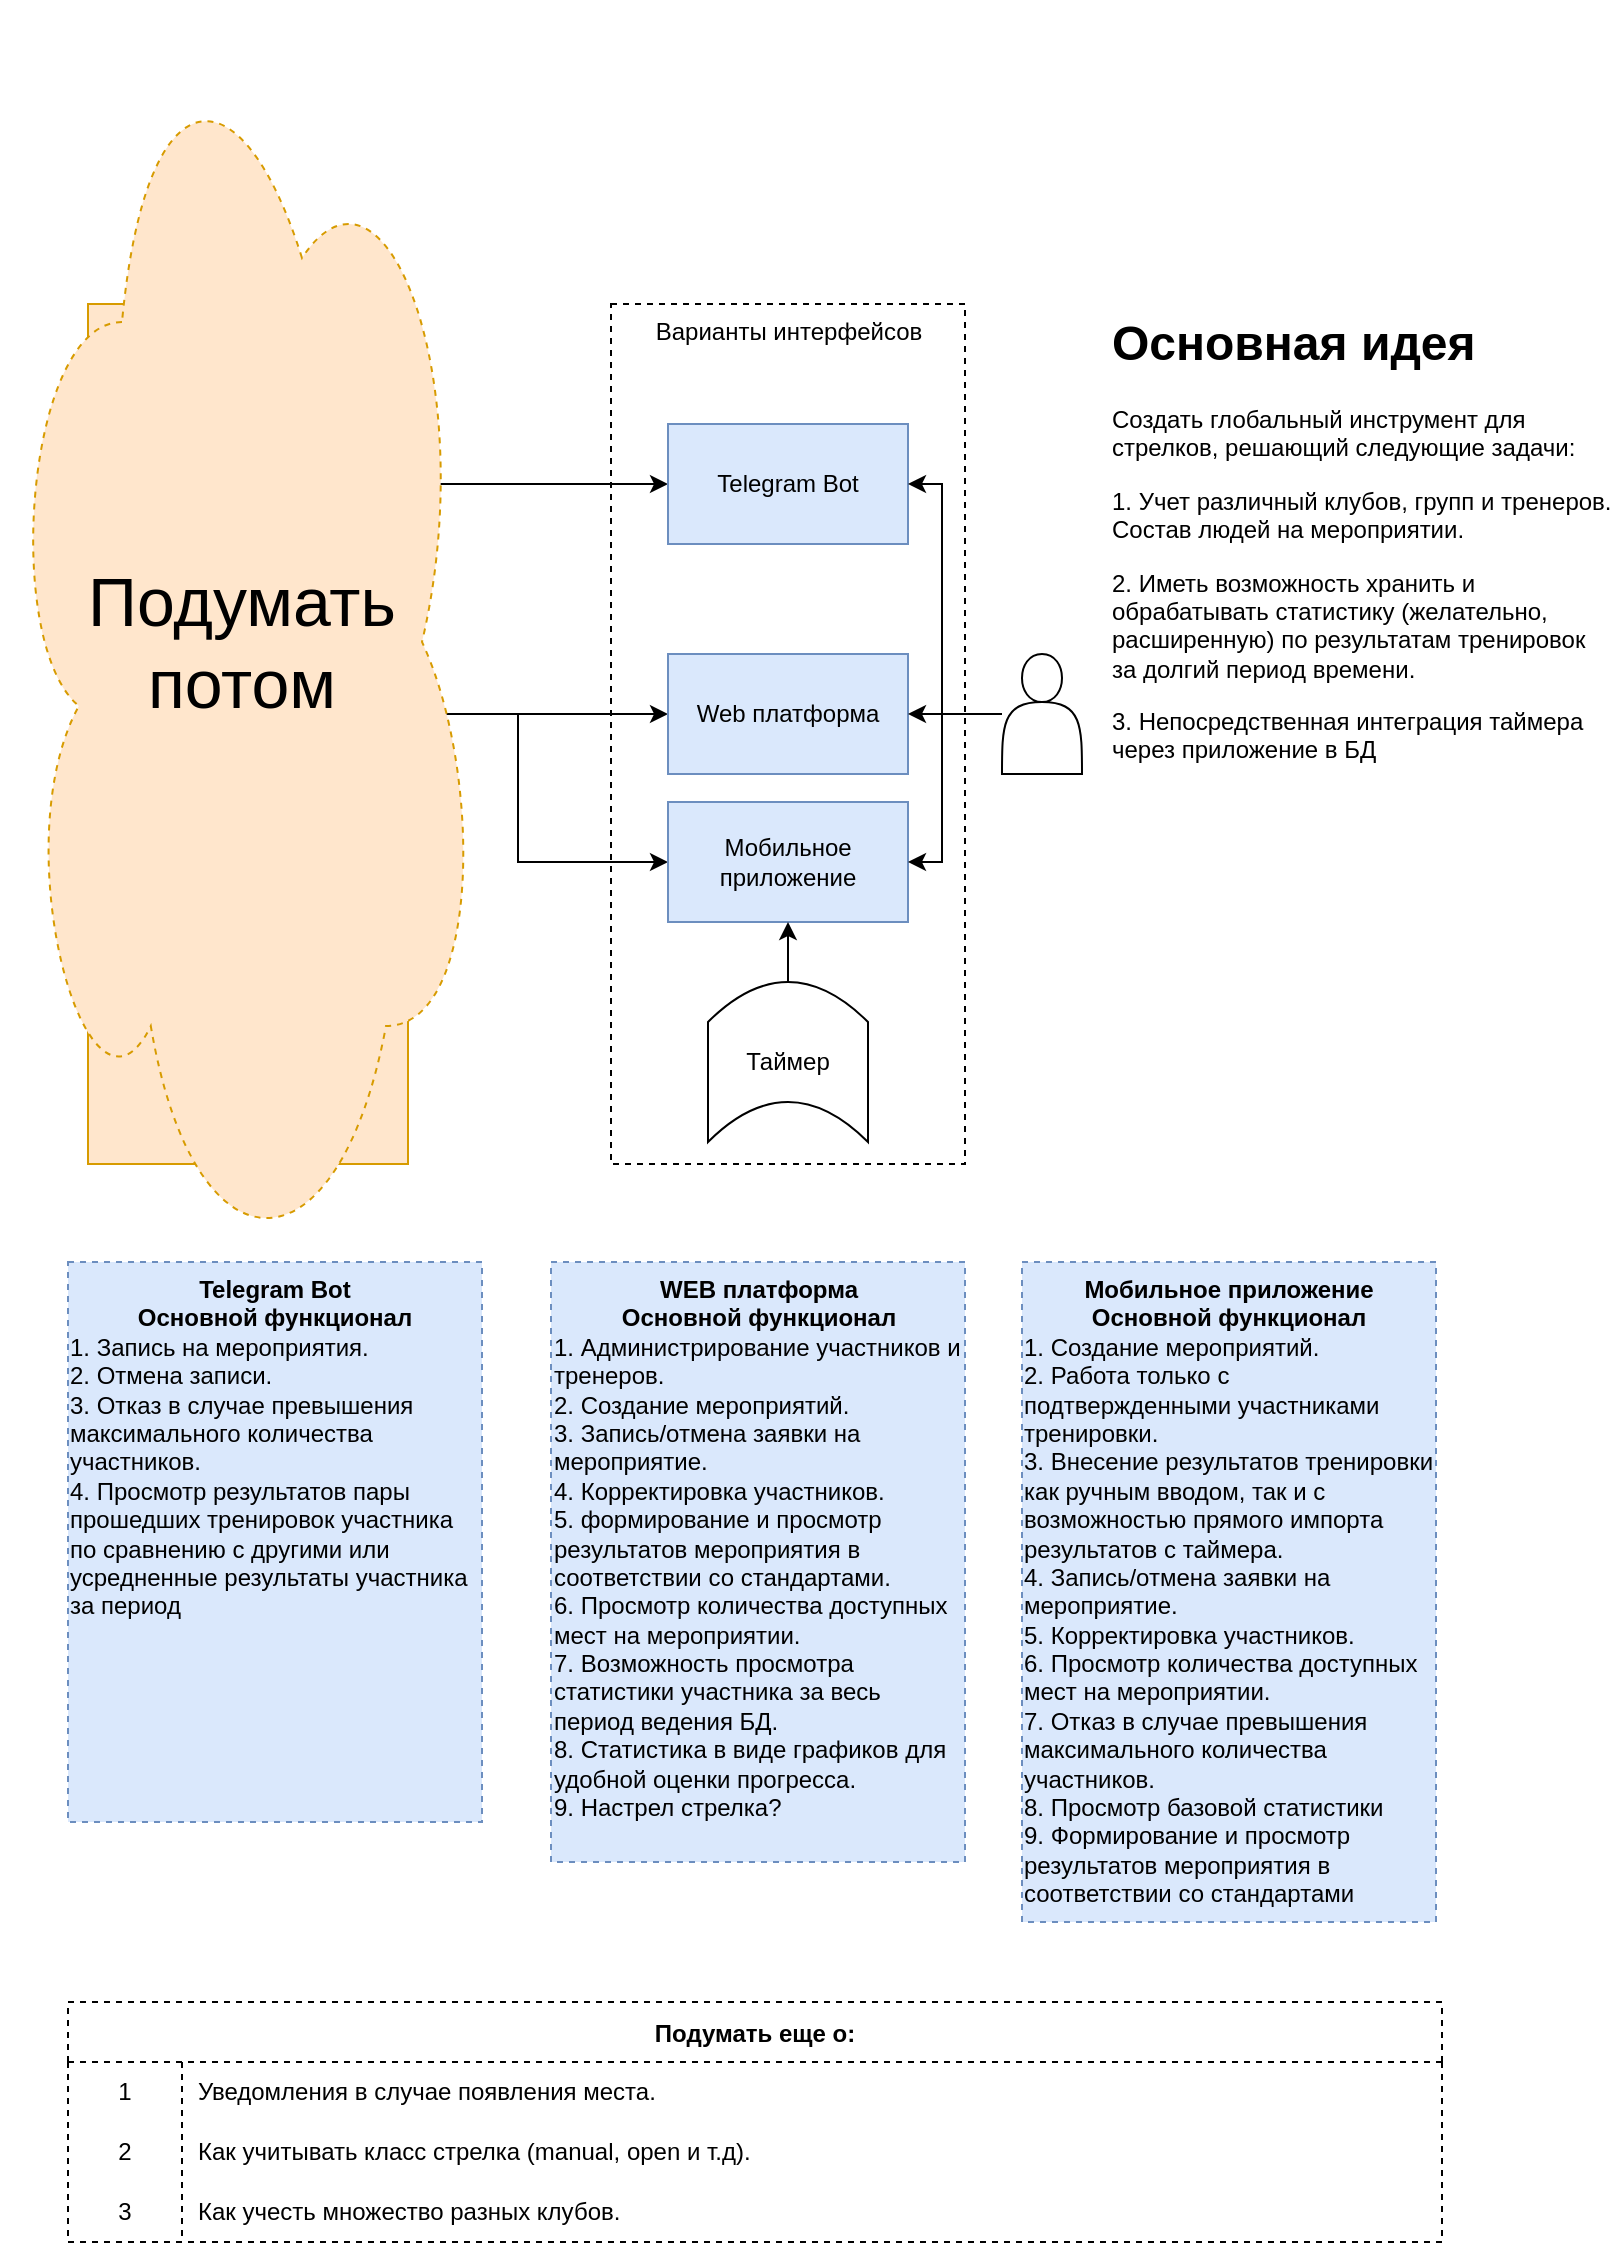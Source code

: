 <mxfile version="17.4.6" type="github">
  <diagram id="_q33SbV-KLLzqtAGZ__H" name="Page-1">
    <mxGraphModel dx="1775" dy="1639" grid="1" gridSize="10" guides="1" tooltips="1" connect="1" arrows="1" fold="1" page="1" pageScale="1" pageWidth="827" pageHeight="1169" math="0" shadow="0">
      <root>
        <mxCell id="0" />
        <mxCell id="1" parent="0" />
        <mxCell id="HqeZ5SK1sk_XmQb17yH1-7" value="Варианты интерфейсов" style="rounded=0;whiteSpace=wrap;html=1;fillColor=none;dashed=1;verticalAlign=top;" vertex="1" parent="1">
          <mxGeometry x="294.5" y="21" width="177" height="430" as="geometry" />
        </mxCell>
        <mxCell id="RniRuEI-LTQgacXBKd7i-3" value="&lt;font style=&quot;font-size: 14px&quot;&gt;Сервер&lt;br&gt;Программа&lt;br&gt;&lt;/font&gt;" style="rounded=0;whiteSpace=wrap;html=1;fillColor=#ffe6cc;strokeColor=#d79b00;align=center;labelPosition=center;verticalLabelPosition=middle;verticalAlign=top;" parent="1" vertex="1">
          <mxGeometry x="33" y="21" width="160" height="430" as="geometry" />
        </mxCell>
        <mxCell id="RniRuEI-LTQgacXBKd7i-1" value="BD" style="strokeWidth=2;html=1;shape=mxgraph.flowchart.database;whiteSpace=wrap;" parent="1" vertex="1">
          <mxGeometry x="83" y="351" width="60" height="60" as="geometry" />
        </mxCell>
        <mxCell id="nMpIwDlWurfUDYqlEkx1-2" style="edgeStyle=orthogonalEdgeStyle;rounded=0;orthogonalLoop=1;jettySize=auto;html=1;entryX=1;entryY=0.5;entryDx=0;entryDy=0;startArrow=classic;startFill=1;" parent="1" source="nMpIwDlWurfUDYqlEkx1-1" target="nMpIwDlWurfUDYqlEkx1-3" edge="1">
          <mxGeometry relative="1" as="geometry" />
        </mxCell>
        <mxCell id="nMpIwDlWurfUDYqlEkx1-1" value="Telegram Bot" style="rounded=0;whiteSpace=wrap;html=1;fillColor=#dae8fc;strokeColor=#6c8ebf;" parent="1" vertex="1">
          <mxGeometry x="323" y="81" width="120" height="60" as="geometry" />
        </mxCell>
        <mxCell id="nMpIwDlWurfUDYqlEkx1-5" style="edgeStyle=orthogonalEdgeStyle;rounded=0;orthogonalLoop=1;jettySize=auto;html=1;entryX=0.5;entryY=0;entryDx=0;entryDy=0;startArrow=classic;startFill=1;" parent="1" source="nMpIwDlWurfUDYqlEkx1-3" target="nMpIwDlWurfUDYqlEkx1-4" edge="1">
          <mxGeometry relative="1" as="geometry" />
        </mxCell>
        <mxCell id="nMpIwDlWurfUDYqlEkx1-3" value="Telegram Web" style="rounded=0;whiteSpace=wrap;html=1;" parent="1" vertex="1">
          <mxGeometry x="53" y="81" width="120" height="60" as="geometry" />
        </mxCell>
        <mxCell id="nMpIwDlWurfUDYqlEkx1-6" style="edgeStyle=orthogonalEdgeStyle;rounded=0;orthogonalLoop=1;jettySize=auto;html=1;entryX=0.5;entryY=0;entryDx=0;entryDy=0;entryPerimeter=0;startArrow=classic;startFill=1;" parent="1" source="nMpIwDlWurfUDYqlEkx1-4" target="RniRuEI-LTQgacXBKd7i-1" edge="1">
          <mxGeometry relative="1" as="geometry" />
        </mxCell>
        <mxCell id="nMpIwDlWurfUDYqlEkx1-4" value="API" style="rounded=0;whiteSpace=wrap;html=1;" parent="1" vertex="1">
          <mxGeometry x="53" y="196" width="120" height="60" as="geometry" />
        </mxCell>
        <mxCell id="nMpIwDlWurfUDYqlEkx1-8" style="edgeStyle=orthogonalEdgeStyle;rounded=0;orthogonalLoop=1;jettySize=auto;html=1;endArrow=classic;endFill=1;startArrow=classic;startFill=1;" parent="1" source="nMpIwDlWurfUDYqlEkx1-7" target="nMpIwDlWurfUDYqlEkx1-4" edge="1">
          <mxGeometry relative="1" as="geometry" />
        </mxCell>
        <mxCell id="nMpIwDlWurfUDYqlEkx1-7" value="Web платформа" style="rounded=0;whiteSpace=wrap;html=1;fillColor=#dae8fc;strokeColor=#6c8ebf;" parent="1" vertex="1">
          <mxGeometry x="323" y="196" width="120" height="60" as="geometry" />
        </mxCell>
        <mxCell id="nMpIwDlWurfUDYqlEkx1-10" style="edgeStyle=orthogonalEdgeStyle;rounded=0;orthogonalLoop=1;jettySize=auto;html=1;entryX=1;entryY=0.5;entryDx=0;entryDy=0;startArrow=classic;startFill=1;" parent="1" source="nMpIwDlWurfUDYqlEkx1-9" target="nMpIwDlWurfUDYqlEkx1-4" edge="1">
          <mxGeometry relative="1" as="geometry" />
        </mxCell>
        <mxCell id="nMpIwDlWurfUDYqlEkx1-9" value="Мобильное приложение" style="rounded=0;whiteSpace=wrap;html=1;fillColor=#dae8fc;strokeColor=#6c8ebf;" parent="1" vertex="1">
          <mxGeometry x="323" y="270" width="120" height="60" as="geometry" />
        </mxCell>
        <mxCell id="nMpIwDlWurfUDYqlEkx1-11" style="edgeStyle=orthogonalEdgeStyle;rounded=0;orthogonalLoop=1;jettySize=auto;html=1;exitX=0.5;exitY=1;exitDx=0;exitDy=0;" parent="1" source="nMpIwDlWurfUDYqlEkx1-1" target="nMpIwDlWurfUDYqlEkx1-1" edge="1">
          <mxGeometry relative="1" as="geometry" />
        </mxCell>
        <mxCell id="nMpIwDlWurfUDYqlEkx1-15" style="edgeStyle=orthogonalEdgeStyle;rounded=0;orthogonalLoop=1;jettySize=auto;html=1;entryX=0.5;entryY=1;entryDx=0;entryDy=0;" parent="1" source="nMpIwDlWurfUDYqlEkx1-14" target="nMpIwDlWurfUDYqlEkx1-9" edge="1">
          <mxGeometry relative="1" as="geometry" />
        </mxCell>
        <mxCell id="nMpIwDlWurfUDYqlEkx1-14" value="Таймер" style="shape=dataStorage;whiteSpace=wrap;html=1;fixedSize=1;direction=south;" parent="1" vertex="1">
          <mxGeometry x="343" y="360" width="80" height="80" as="geometry" />
        </mxCell>
        <mxCell id="HqeZ5SK1sk_XmQb17yH1-2" style="edgeStyle=orthogonalEdgeStyle;rounded=0;orthogonalLoop=1;jettySize=auto;html=1;entryX=1;entryY=0.5;entryDx=0;entryDy=0;startArrow=none;startFill=0;endArrow=classic;endFill=1;" edge="1" parent="1" source="HqeZ5SK1sk_XmQb17yH1-1" target="nMpIwDlWurfUDYqlEkx1-1">
          <mxGeometry relative="1" as="geometry">
            <Array as="points">
              <mxPoint x="460" y="226" />
              <mxPoint x="460" y="111" />
            </Array>
          </mxGeometry>
        </mxCell>
        <mxCell id="HqeZ5SK1sk_XmQb17yH1-4" style="edgeStyle=orthogonalEdgeStyle;rounded=0;orthogonalLoop=1;jettySize=auto;html=1;entryX=1;entryY=0.5;entryDx=0;entryDy=0;startArrow=none;startFill=0;endArrow=classic;endFill=1;" edge="1" parent="1" source="HqeZ5SK1sk_XmQb17yH1-1" target="nMpIwDlWurfUDYqlEkx1-7">
          <mxGeometry relative="1" as="geometry" />
        </mxCell>
        <mxCell id="HqeZ5SK1sk_XmQb17yH1-5" style="edgeStyle=orthogonalEdgeStyle;rounded=0;orthogonalLoop=1;jettySize=auto;html=1;entryX=1;entryY=0.5;entryDx=0;entryDy=0;startArrow=none;startFill=0;endArrow=classic;endFill=1;" edge="1" parent="1" source="HqeZ5SK1sk_XmQb17yH1-1" target="nMpIwDlWurfUDYqlEkx1-9">
          <mxGeometry relative="1" as="geometry">
            <Array as="points">
              <mxPoint x="460" y="226" />
              <mxPoint x="460" y="300" />
            </Array>
          </mxGeometry>
        </mxCell>
        <mxCell id="HqeZ5SK1sk_XmQb17yH1-1" value="" style="shape=actor;whiteSpace=wrap;html=1;" vertex="1" parent="1">
          <mxGeometry x="490" y="196" width="40" height="60" as="geometry" />
        </mxCell>
        <mxCell id="HqeZ5SK1sk_XmQb17yH1-9" value="&lt;h1&gt;Основная идея&lt;/h1&gt;&lt;p&gt;Создать глобальный инструмент для стрелков, решающий следующие задачи:&lt;/p&gt;&lt;p&gt;1. Учет различный клубов, групп и тренеров. Состав людей на мероприятии.&lt;/p&gt;&lt;p&gt;2. Иметь возможность хранить и обрабатывать статистику (желательно, расширенную) по результатам тренировок за долгий период времени.&lt;/p&gt;&lt;p&gt;3. Непосредственная интеграция таймера через приложение в БД&amp;nbsp;&lt;/p&gt;" style="text;html=1;strokeColor=none;fillColor=none;spacing=5;spacingTop=-20;whiteSpace=wrap;overflow=hidden;rounded=0;dashed=1;" vertex="1" parent="1">
          <mxGeometry x="540" y="21" width="260" height="269" as="geometry" />
        </mxCell>
        <mxCell id="HqeZ5SK1sk_XmQb17yH1-13" value="&lt;b&gt;Telegram Bot&lt;br&gt;Основной функционал&lt;/b&gt;&lt;br&gt;&lt;div style=&quot;text-align: left&quot;&gt;&lt;span&gt;1. Запись на мероприятия.&lt;/span&gt;&lt;/div&gt;&lt;div style=&quot;text-align: left&quot;&gt;&lt;span&gt;2. Отмена записи.&lt;/span&gt;&lt;/div&gt;&lt;div style=&quot;text-align: left&quot;&gt;&lt;span&gt;3. Отказ в случае превышения максимального количества участников.&lt;/span&gt;&lt;/div&gt;&lt;div style=&quot;text-align: left&quot;&gt;&lt;span&gt;4. Просмотр результатов пары прошедших тренировок участника по сравнению с другими или усредненные результаты участника за период&lt;/span&gt;&lt;/div&gt;" style="rounded=0;whiteSpace=wrap;html=1;dashed=1;fillColor=#dae8fc;strokeColor=#6c8ebf;verticalAlign=top;" vertex="1" parent="1">
          <mxGeometry x="23" y="500" width="207" height="280" as="geometry" />
        </mxCell>
        <mxCell id="HqeZ5SK1sk_XmQb17yH1-15" value="&lt;b&gt;WEB платформа&lt;br&gt;Основной функционал&lt;/b&gt;&lt;br&gt;&lt;div style=&quot;text-align: left&quot;&gt;&lt;span&gt;1. Администрирование участников и тренеров.&lt;/span&gt;&lt;/div&gt;&lt;div style=&quot;text-align: left&quot;&gt;&lt;span&gt;2. Создание мероприятий.&lt;/span&gt;&lt;/div&gt;&lt;div style=&quot;text-align: left&quot;&gt;&lt;span&gt;3. Запись/отмена заявки на мероприятие.&lt;/span&gt;&lt;/div&gt;&lt;div style=&quot;text-align: left&quot;&gt;&lt;span&gt;4. Корректировка участников.&lt;/span&gt;&lt;/div&gt;&lt;div style=&quot;text-align: left&quot;&gt;&lt;span&gt;5.&amp;nbsp;&lt;/span&gt;&lt;span&gt;формирование и просмотр результатов мероприятия в соответствии со стандартами.&lt;/span&gt;&lt;/div&gt;&lt;div style=&quot;text-align: left&quot;&gt;&lt;span&gt;6. Просмотр количества доступных мест на мероприятии.&lt;/span&gt;&lt;/div&gt;&lt;div style=&quot;text-align: left&quot;&gt;&lt;span&gt;7. Возможность просмотра статистики участника за весь период&amp;nbsp;ведения БД.&lt;/span&gt;&lt;/div&gt;&lt;div style=&quot;text-align: left&quot;&gt;&lt;span&gt;8. Статистика в виде графиков для удобной оценки прогресса.&lt;/span&gt;&lt;/div&gt;&lt;div style=&quot;text-align: left&quot;&gt;&lt;span&gt;9. Настрел стрелка?&lt;/span&gt;&lt;/div&gt;&lt;div style=&quot;text-align: left&quot;&gt;&lt;span&gt;&lt;br&gt;&lt;/span&gt;&lt;/div&gt;" style="rounded=0;whiteSpace=wrap;html=1;dashed=1;fillColor=#dae8fc;strokeColor=#6c8ebf;verticalAlign=top;" vertex="1" parent="1">
          <mxGeometry x="264.5" y="500" width="207" height="300" as="geometry" />
        </mxCell>
        <mxCell id="HqeZ5SK1sk_XmQb17yH1-16" value="&lt;b&gt;Мобильное приложение&lt;br&gt;Основной функционал&lt;/b&gt;&lt;br&gt;&lt;div style=&quot;text-align: left&quot;&gt;&lt;span&gt;1.&amp;nbsp;&lt;/span&gt;&lt;span&gt;Создание мероприятий.&lt;/span&gt;&lt;/div&gt;&lt;div style=&quot;text-align: left&quot;&gt;&lt;span&gt;2. Работа только с подтвержденными участниками тренировки.&lt;/span&gt;&lt;/div&gt;&lt;div style=&quot;text-align: left&quot;&gt;&lt;span&gt;3. Внесение результатов тренировки как ручным вводом, так и с возможностью прямого импорта результатов с таймера.&lt;/span&gt;&lt;/div&gt;&lt;div style=&quot;text-align: left&quot;&gt;&lt;span&gt;4. Запись/отмена заявки на мероприятие.&lt;/span&gt;&lt;/div&gt;&lt;div style=&quot;text-align: left&quot;&gt;&lt;span&gt;5. Корректировка участников.&lt;/span&gt;&lt;/div&gt;&lt;div style=&quot;text-align: left&quot;&gt;&lt;span&gt;6. Просмотр количества доступных мест на мероприятии.&lt;/span&gt;&lt;/div&gt;&lt;div style=&quot;text-align: left&quot;&gt;&lt;span&gt;7.&amp;nbsp;&lt;/span&gt;&lt;span&gt;Отказ в случае превышения максимального количества участников.&lt;/span&gt;&lt;/div&gt;&lt;div style=&quot;text-align: left&quot;&gt;&lt;span&gt;8. Просмотр базовой статистики&lt;/span&gt;&lt;/div&gt;&lt;div style=&quot;text-align: left&quot;&gt;&lt;span&gt;9. Формирование и просмотр результатов мероприятия в соответствии со стандартами&lt;/span&gt;&lt;/div&gt;&lt;div style=&quot;text-align: left&quot;&gt;&lt;span&gt;&lt;br&gt;&lt;/span&gt;&lt;/div&gt;" style="rounded=0;whiteSpace=wrap;html=1;dashed=1;fillColor=#dae8fc;strokeColor=#6c8ebf;verticalAlign=top;" vertex="1" parent="1">
          <mxGeometry x="500" y="500" width="207" height="330" as="geometry" />
        </mxCell>
        <mxCell id="HqeZ5SK1sk_XmQb17yH1-21" value="Подумать потом" style="ellipse;shape=cloud;whiteSpace=wrap;html=1;dashed=1;fillColor=#ffe6cc;strokeColor=#d79b00;fontSize=34;" vertex="1" parent="1">
          <mxGeometry x="-10" y="-130" width="240" height="640" as="geometry" />
        </mxCell>
        <mxCell id="HqeZ5SK1sk_XmQb17yH1-23" value="Подумать еще о:" style="shape=table;startSize=30;container=1;collapsible=0;childLayout=tableLayout;fixedRows=1;rowLines=0;fontStyle=1;dashed=1;fontSize=12;fillColor=none;" vertex="1" parent="1">
          <mxGeometry x="23" y="870" width="687" height="120" as="geometry" />
        </mxCell>
        <mxCell id="HqeZ5SK1sk_XmQb17yH1-24" value="" style="shape=tableRow;horizontal=0;startSize=0;swimlaneHead=0;swimlaneBody=0;top=0;left=0;bottom=0;right=0;collapsible=0;dropTarget=0;fillColor=none;points=[[0,0.5],[1,0.5]];portConstraint=eastwest;dashed=1;fontSize=12;" vertex="1" parent="HqeZ5SK1sk_XmQb17yH1-23">
          <mxGeometry y="30" width="687" height="30" as="geometry" />
        </mxCell>
        <mxCell id="HqeZ5SK1sk_XmQb17yH1-25" value="1" style="shape=partialRectangle;html=1;whiteSpace=wrap;connectable=0;fillColor=none;top=0;left=0;bottom=0;right=0;overflow=hidden;pointerEvents=1;dashed=1;fontSize=12;" vertex="1" parent="HqeZ5SK1sk_XmQb17yH1-24">
          <mxGeometry width="57" height="30" as="geometry">
            <mxRectangle width="57" height="30" as="alternateBounds" />
          </mxGeometry>
        </mxCell>
        <mxCell id="HqeZ5SK1sk_XmQb17yH1-26" value="Уведомления в случае появления места." style="shape=partialRectangle;html=1;whiteSpace=wrap;connectable=0;fillColor=none;top=0;left=0;bottom=0;right=0;align=left;spacingLeft=6;overflow=hidden;dashed=1;fontSize=12;" vertex="1" parent="HqeZ5SK1sk_XmQb17yH1-24">
          <mxGeometry x="57" width="630" height="30" as="geometry">
            <mxRectangle width="630" height="30" as="alternateBounds" />
          </mxGeometry>
        </mxCell>
        <mxCell id="HqeZ5SK1sk_XmQb17yH1-27" value="" style="shape=tableRow;horizontal=0;startSize=0;swimlaneHead=0;swimlaneBody=0;top=0;left=0;bottom=0;right=0;collapsible=0;dropTarget=0;fillColor=none;points=[[0,0.5],[1,0.5]];portConstraint=eastwest;dashed=1;fontSize=12;" vertex="1" parent="HqeZ5SK1sk_XmQb17yH1-23">
          <mxGeometry y="60" width="687" height="30" as="geometry" />
        </mxCell>
        <mxCell id="HqeZ5SK1sk_XmQb17yH1-28" value="2" style="shape=partialRectangle;html=1;whiteSpace=wrap;connectable=0;fillColor=none;top=0;left=0;bottom=0;right=0;overflow=hidden;dashed=1;fontSize=12;" vertex="1" parent="HqeZ5SK1sk_XmQb17yH1-27">
          <mxGeometry width="57" height="30" as="geometry">
            <mxRectangle width="57" height="30" as="alternateBounds" />
          </mxGeometry>
        </mxCell>
        <mxCell id="HqeZ5SK1sk_XmQb17yH1-29" value="Как учитывать класс стрелка (manual, open и т.д)." style="shape=partialRectangle;html=1;whiteSpace=wrap;connectable=0;fillColor=none;top=0;left=0;bottom=0;right=0;align=left;spacingLeft=6;overflow=hidden;dashed=1;fontSize=12;" vertex="1" parent="HqeZ5SK1sk_XmQb17yH1-27">
          <mxGeometry x="57" width="630" height="30" as="geometry">
            <mxRectangle width="630" height="30" as="alternateBounds" />
          </mxGeometry>
        </mxCell>
        <mxCell id="HqeZ5SK1sk_XmQb17yH1-30" value="" style="shape=tableRow;horizontal=0;startSize=0;swimlaneHead=0;swimlaneBody=0;top=0;left=0;bottom=0;right=0;collapsible=0;dropTarget=0;fillColor=none;points=[[0,0.5],[1,0.5]];portConstraint=eastwest;dashed=1;fontSize=12;" vertex="1" parent="HqeZ5SK1sk_XmQb17yH1-23">
          <mxGeometry y="90" width="687" height="30" as="geometry" />
        </mxCell>
        <mxCell id="HqeZ5SK1sk_XmQb17yH1-31" value="3" style="shape=partialRectangle;html=1;whiteSpace=wrap;connectable=0;fillColor=none;top=0;left=0;bottom=0;right=0;overflow=hidden;dashed=1;fontSize=12;" vertex="1" parent="HqeZ5SK1sk_XmQb17yH1-30">
          <mxGeometry width="57" height="30" as="geometry">
            <mxRectangle width="57" height="30" as="alternateBounds" />
          </mxGeometry>
        </mxCell>
        <mxCell id="HqeZ5SK1sk_XmQb17yH1-32" value="Как учесть множество разных клубов." style="shape=partialRectangle;html=1;whiteSpace=wrap;connectable=0;fillColor=none;top=0;left=0;bottom=0;right=0;align=left;spacingLeft=6;overflow=hidden;dashed=1;fontSize=12;" vertex="1" parent="HqeZ5SK1sk_XmQb17yH1-30">
          <mxGeometry x="57" width="630" height="30" as="geometry">
            <mxRectangle width="630" height="30" as="alternateBounds" />
          </mxGeometry>
        </mxCell>
      </root>
    </mxGraphModel>
  </diagram>
</mxfile>
